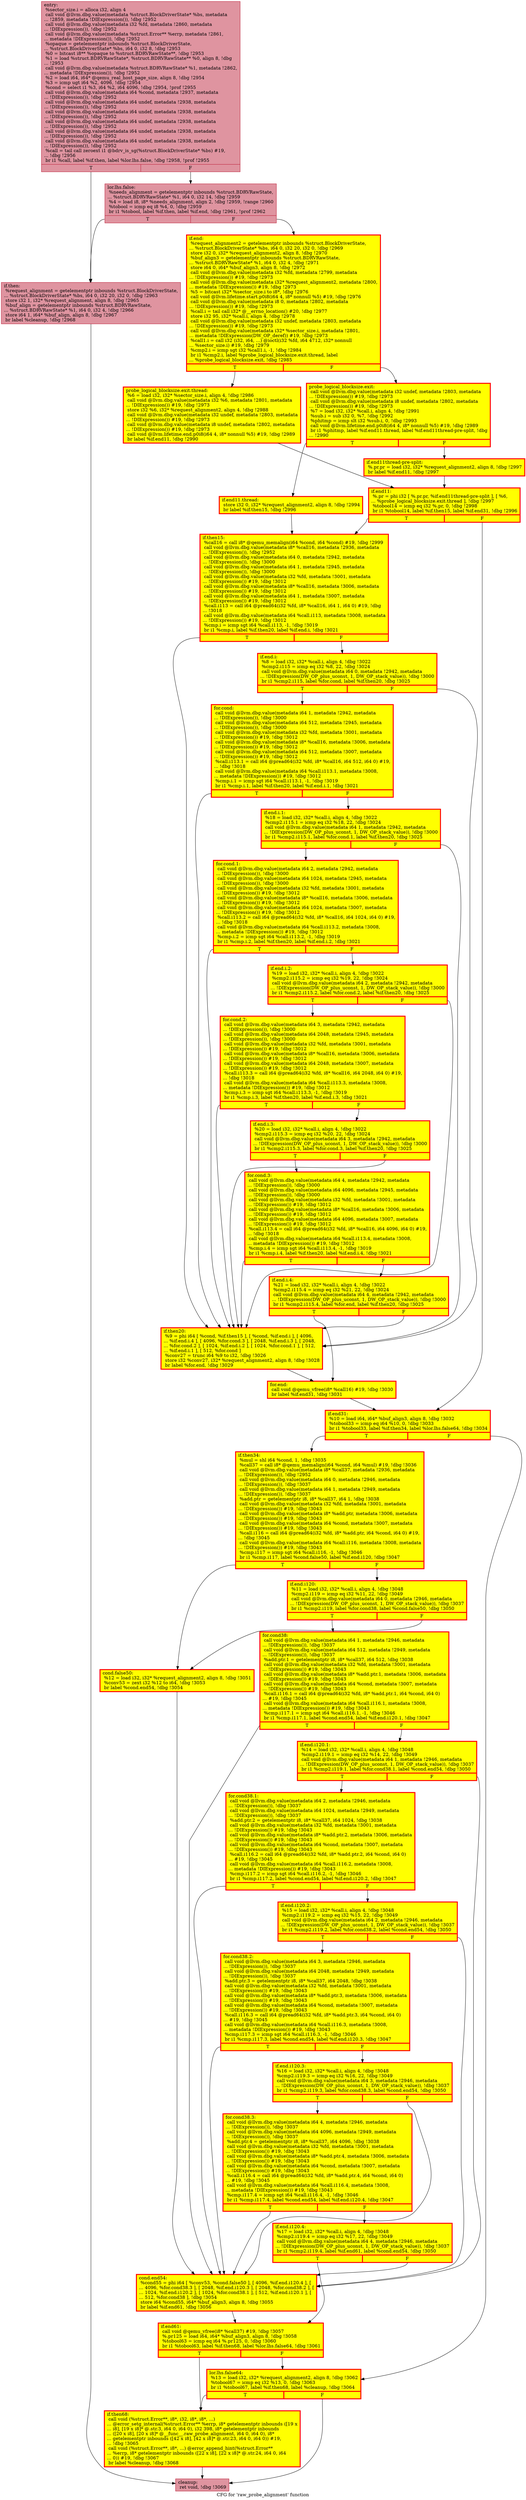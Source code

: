 digraph "CFG for 'raw_probe_alignment' function" {
	label="CFG for 'raw_probe_alignment' function";

	Node0x55582309f1b0 [shape=record,color="#b70d28ff", style=filled, fillcolor="#b70d2870",label="{entry:\l  %sector_size.i = alloca i32, align 4\l  call void @llvm.dbg.value(metadata %struct.BlockDriverState* %bs, metadata\l... !2859, metadata !DIExpression()), !dbg !2952\l  call void @llvm.dbg.value(metadata i32 %fd, metadata !2860, metadata\l... !DIExpression()), !dbg !2952\l  call void @llvm.dbg.value(metadata %struct.Error** %errp, metadata !2861,\l... metadata !DIExpression()), !dbg !2952\l  %opaque = getelementptr inbounds %struct.BlockDriverState,\l... %struct.BlockDriverState* %bs, i64 0, i32 8, !dbg !2953\l  %0 = bitcast i8** %opaque to %struct.BDRVRawState**, !dbg !2953\l  %1 = load %struct.BDRVRawState*, %struct.BDRVRawState** %0, align 8, !dbg\l... !2953\l  call void @llvm.dbg.value(metadata %struct.BDRVRawState* %1, metadata !2862,\l... metadata !DIExpression()), !dbg !2952\l  %2 = load i64, i64* @qemu_real_host_page_size, align 8, !dbg !2954\l  %3 = icmp ugt i64 %2, 4096, !dbg !2954\l  %cond = select i1 %3, i64 %2, i64 4096, !dbg !2954, !prof !2955\l  call void @llvm.dbg.value(metadata i64 %cond, metadata !2937, metadata\l... !DIExpression()), !dbg !2952\l  call void @llvm.dbg.value(metadata i64 undef, metadata !2938, metadata\l... !DIExpression()), !dbg !2952\l  call void @llvm.dbg.value(metadata i64 undef, metadata !2938, metadata\l... !DIExpression()), !dbg !2952\l  call void @llvm.dbg.value(metadata i64 undef, metadata !2938, metadata\l... !DIExpression()), !dbg !2952\l  call void @llvm.dbg.value(metadata i64 undef, metadata !2938, metadata\l... !DIExpression()), !dbg !2952\l  call void @llvm.dbg.value(metadata i64 undef, metadata !2938, metadata\l... !DIExpression()), !dbg !2952\l  %call = tail call zeroext i1 @bdrv_is_sg(%struct.BlockDriverState* %bs) #19,\l... !dbg !2956\l  br i1 %call, label %if.then, label %lor.lhs.false, !dbg !2958, !prof !2955\l|{<s0>T|<s1>F}}"];
	Node0x55582309f1b0:s0 -> Node0x5558230ab4e0;
	Node0x55582309f1b0:s1 -> Node0x5558230ab5c0;
	Node0x5558230ab5c0 [shape=record,color="#b70d28ff", style=filled, fillcolor="#b70d2870",label="{lor.lhs.false:                                    \l  %needs_alignment = getelementptr inbounds %struct.BDRVRawState,\l... %struct.BDRVRawState* %1, i64 0, i32 14, !dbg !2959\l  %4 = load i8, i8* %needs_alignment, align 2, !dbg !2959, !range !2960\l  %tobool = icmp eq i8 %4, 0, !dbg !2959\l  br i1 %tobool, label %if.then, label %if.end, !dbg !2961, !prof !2962\l|{<s0>T|<s1>F}}"];
	Node0x5558230ab5c0:s0 -> Node0x5558230ab4e0;
	Node0x5558230ab5c0:s1 -> Node0x5558230ab550;
	Node0x5558230ab4e0 [shape=record,color="#b70d28ff", style=filled, fillcolor="#b70d2870",label="{if.then:                                          \l  %request_alignment = getelementptr inbounds %struct.BlockDriverState,\l... %struct.BlockDriverState* %bs, i64 0, i32 20, i32 0, !dbg !2963\l  store i32 1, i32* %request_alignment, align 8, !dbg !2965\l  %buf_align = getelementptr inbounds %struct.BDRVRawState,\l... %struct.BDRVRawState* %1, i64 0, i32 4, !dbg !2966\l  store i64 1, i64* %buf_align, align 8, !dbg !2967\l  br label %cleanup, !dbg !2968\l}"];
	Node0x5558230ab4e0 -> Node0x5558230acaf0;
	Node0x5558230ab550 [shape=record,penwidth=3.0, style="filled", color="red", fillcolor="yellow",label="{if.end:                                           \l  %request_alignment2 = getelementptr inbounds %struct.BlockDriverState,\l... %struct.BlockDriverState* %bs, i64 0, i32 20, i32 0, !dbg !2969\l  store i32 0, i32* %request_alignment2, align 8, !dbg !2970\l  %buf_align3 = getelementptr inbounds %struct.BDRVRawState,\l... %struct.BDRVRawState* %1, i64 0, i32 4, !dbg !2971\l  store i64 0, i64* %buf_align3, align 8, !dbg !2972\l  call void @llvm.dbg.value(metadata i32 %fd, metadata !2799, metadata\l... !DIExpression()) #19, !dbg !2973\l  call void @llvm.dbg.value(metadata i32* %request_alignment2, metadata !2800,\l... metadata !DIExpression()) #19, !dbg !2973\l  %5 = bitcast i32* %sector_size.i to i8*, !dbg !2976\l  call void @llvm.lifetime.start.p0i8(i64 4, i8* nonnull %5) #19, !dbg !2976\l  call void @llvm.dbg.value(metadata i8 0, metadata !2802, metadata\l... !DIExpression()) #19, !dbg !2973\l  %call.i = tail call i32* @__errno_location() #20, !dbg !2977\l  store i32 95, i32* %call.i, align 4, !dbg !2978\l  call void @llvm.dbg.value(metadata i32 undef, metadata !2803, metadata\l... !DIExpression()) #19, !dbg !2973\l  call void @llvm.dbg.value(metadata i32* %sector_size.i, metadata !2801,\l... metadata !DIExpression(DW_OP_deref)) #19, !dbg !2973\l  %call1.i = call i32 (i32, i64, ...) @ioctl(i32 %fd, i64 4712, i32* nonnull\l... %sector_size.i) #19, !dbg !2979\l  %cmp2.i = icmp sgt i32 %call1.i, -1, !dbg !2984\l  br i1 %cmp2.i, label %probe_logical_blocksize.exit.thread, label\l... %probe_logical_blocksize.exit, !dbg !2985\l|{<s0>T|<s1>F}}"];
	Node0x5558230ab550:s0 -> Node0x5558232d4bd0;
	Node0x5558230ab550:s1 -> Node0x5558231facd0;
	Node0x5558232d4bd0 [shape=record,penwidth=3.0, style="filled", color="red", fillcolor="yellow",label="{probe_logical_blocksize.exit.thread:              \l  %6 = load i32, i32* %sector_size.i, align 4, !dbg !2986\l  call void @llvm.dbg.value(metadata i32 %6, metadata !2801, metadata\l... !DIExpression()) #19, !dbg !2973\l  store i32 %6, i32* %request_alignment2, align 4, !dbg !2988\l  call void @llvm.dbg.value(metadata i32 undef, metadata !2803, metadata\l... !DIExpression()) #19, !dbg !2973\l  call void @llvm.dbg.value(metadata i8 undef, metadata !2802, metadata\l... !DIExpression()) #19, !dbg !2973\l  call void @llvm.lifetime.end.p0i8(i64 4, i8* nonnull %5) #19, !dbg !2989\l  br label %if.end11, !dbg !2990\l}"];
	Node0x5558232d4bd0 -> Node0x5558230ad4d0;
	Node0x5558231facd0 [shape=record,penwidth=3.0, style="filled", color="red", fillcolor="yellow",label="{probe_logical_blocksize.exit:                     \l  call void @llvm.dbg.value(metadata i32 undef, metadata !2803, metadata\l... !DIExpression()) #19, !dbg !2973\l  call void @llvm.dbg.value(metadata i8 undef, metadata !2802, metadata\l... !DIExpression()) #19, !dbg !2973\l  %7 = load i32, i32* %call.i, align 4, !dbg !2991\l  %sub.i = sub i32 0, %7, !dbg !2992\l  %phitmp = icmp slt i32 %sub.i, 0, !dbg !2993\l  call void @llvm.lifetime.end.p0i8(i64 4, i8* nonnull %5) #19, !dbg !2989\l  br i1 %phitmp, label %if.end11.thread, label %if.end11thread-pre-split, !dbg\l... !2990\l|{<s0>T|<s1>F}}"];
	Node0x5558231facd0:s0 -> Node0x5558230cb490;
	Node0x5558231facd0:s1 -> Node0x555823254250;
	Node0x5558230cb490 [shape=record,penwidth=3.0, style="filled", color="red", fillcolor="yellow",label="{if.end11.thread:                                  \l  store i32 0, i32* %request_alignment2, align 8, !dbg !2994\l  br label %if.then15, !dbg !2996\l}"];
	Node0x5558230cb490 -> Node0x555822ec8240;
	Node0x555823254250 [shape=record,penwidth=3.0, style="filled", color="red", fillcolor="yellow",label="{if.end11thread-pre-split:                         \l  %.pr.pr = load i32, i32* %request_alignment2, align 8, !dbg !2997\l  br label %if.end11, !dbg !2997\l}"];
	Node0x555823254250 -> Node0x5558230ad4d0;
	Node0x5558230ad4d0 [shape=record,penwidth=3.0, style="filled", color="red", fillcolor="yellow",label="{if.end11:                                         \l  %.pr = phi i32 [ %.pr.pr, %if.end11thread-pre-split ], [ %6,\l... %probe_logical_blocksize.exit.thread ], !dbg !2997\l  %tobool14 = icmp eq i32 %.pr, 0, !dbg !2998\l  br i1 %tobool14, label %if.then15, label %if.end31, !dbg !2996\l|{<s0>T|<s1>F}}"];
	Node0x5558230ad4d0:s0 -> Node0x555822ec8240;
	Node0x5558230ad4d0:s1 -> Node0x5558230ae620;
	Node0x555822ec8240 [shape=record,penwidth=3.0, style="filled", color="red", fillcolor="yellow",label="{if.then15:                                        \l  %call16 = call i8* @qemu_memalign(i64 %cond, i64 %cond) #19, !dbg !2999\l  call void @llvm.dbg.value(metadata i8* %call16, metadata !2936, metadata\l... !DIExpression()), !dbg !2952\l  call void @llvm.dbg.value(metadata i64 0, metadata !2942, metadata\l... !DIExpression()), !dbg !3000\l  call void @llvm.dbg.value(metadata i64 1, metadata !2945, metadata\l... !DIExpression()), !dbg !3000\l  call void @llvm.dbg.value(metadata i32 %fd, metadata !3001, metadata\l... !DIExpression()) #19, !dbg !3012\l  call void @llvm.dbg.value(metadata i8* %call16, metadata !3006, metadata\l... !DIExpression()) #19, !dbg !3012\l  call void @llvm.dbg.value(metadata i64 1, metadata !3007, metadata\l... !DIExpression()) #19, !dbg !3012\l  %call.i113 = call i64 @pread64(i32 %fd, i8* %call16, i64 1, i64 0) #19, !dbg\l... !3018\l  call void @llvm.dbg.value(metadata i64 %call.i113, metadata !3008, metadata\l... !DIExpression()) #19, !dbg !3012\l  %cmp.i = icmp sgt i64 %call.i113, -1, !dbg !3019\l  br i1 %cmp.i, label %if.then20, label %if.end.i, !dbg !3021\l|{<s0>T|<s1>F}}"];
	Node0x555822ec8240:s0 -> Node0x555823096b90;
	Node0x555822ec8240:s1 -> Node0x5558230b6fd0;
	Node0x5558230ab790 [shape=record,penwidth=3.0, style="filled", color="red", fillcolor="yellow",label="{for.cond:                                         \l  call void @llvm.dbg.value(metadata i64 1, metadata !2942, metadata\l... !DIExpression()), !dbg !3000\l  call void @llvm.dbg.value(metadata i64 512, metadata !2945, metadata\l... !DIExpression()), !dbg !3000\l  call void @llvm.dbg.value(metadata i32 %fd, metadata !3001, metadata\l... !DIExpression()) #19, !dbg !3012\l  call void @llvm.dbg.value(metadata i8* %call16, metadata !3006, metadata\l... !DIExpression()) #19, !dbg !3012\l  call void @llvm.dbg.value(metadata i64 512, metadata !3007, metadata\l... !DIExpression()) #19, !dbg !3012\l  %call.i113.1 = call i64 @pread64(i32 %fd, i8* %call16, i64 512, i64 0) #19,\l... !dbg !3018\l  call void @llvm.dbg.value(metadata i64 %call.i113.1, metadata !3008,\l... metadata !DIExpression()) #19, !dbg !3012\l  %cmp.i.1 = icmp sgt i64 %call.i113.1, -1, !dbg !3019\l  br i1 %cmp.i.1, label %if.then20, label %if.end.i.1, !dbg !3021\l|{<s0>T|<s1>F}}"];
	Node0x5558230ab790:s0 -> Node0x555823096b90;
	Node0x5558230ab790:s1 -> Node0x55582311c3d0;
	Node0x5558230b6fd0 [shape=record,penwidth=3.0, style="filled", color="red", fillcolor="yellow",label="{if.end.i:                                         \l  %8 = load i32, i32* %call.i, align 4, !dbg !3022\l  %cmp2.i115 = icmp eq i32 %8, 22, !dbg !3024\l  call void @llvm.dbg.value(metadata i64 0, metadata !2942, metadata\l... !DIExpression(DW_OP_plus_uconst, 1, DW_OP_stack_value)), !dbg !3000\l  br i1 %cmp2.i115, label %for.cond, label %if.then20, !dbg !3025\l|{<s0>T|<s1>F}}"];
	Node0x5558230b6fd0:s0 -> Node0x5558230ab790;
	Node0x5558230b6fd0:s1 -> Node0x555823096b90;
	Node0x555823096b90 [shape=record,penwidth=3.0, style="filled", color="red", fillcolor="yellow",label="{if.then20:                                        \l  %9 = phi i64 [ %cond, %if.then15 ], [ %cond, %if.end.i ], [ 4096,\l... %if.end.i.4 ], [ 4096, %for.cond.3 ], [ 2048, %if.end.i.3 ], [ 2048,\l... %for.cond.2 ], [ 1024, %if.end.i.2 ], [ 1024, %for.cond.1 ], [ 512,\l... %if.end.i.1 ], [ 512, %for.cond ]\l  %conv27 = trunc i64 %9 to i32, !dbg !3026\l  store i32 %conv27, i32* %request_alignment2, align 8, !dbg !3028\l  br label %for.end, !dbg !3029\l}"];
	Node0x555823096b90 -> Node0x5558230a9460;
	Node0x5558230a9460 [shape=record,penwidth=3.0, style="filled", color="red", fillcolor="yellow",label="{for.end:                                          \l  call void @qemu_vfree(i8* %call16) #19, !dbg !3030\l  br label %if.end31, !dbg !3031\l}"];
	Node0x5558230a9460 -> Node0x5558230ae620;
	Node0x5558230ae620 [shape=record,penwidth=3.0, style="filled", color="red", fillcolor="yellow",label="{if.end31:                                         \l  %10 = load i64, i64* %buf_align3, align 8, !dbg !3032\l  %tobool33 = icmp eq i64 %10, 0, !dbg !3033\l  br i1 %tobool33, label %if.then34, label %lor.lhs.false64, !dbg !3034\l|{<s0>T|<s1>F}}"];
	Node0x5558230ae620:s0 -> Node0x555823091020;
	Node0x5558230ae620:s1 -> Node0x55582301e8a0;
	Node0x555823091020 [shape=record,penwidth=3.0, style="filled", color="red", fillcolor="yellow",label="{if.then34:                                        \l  %mul = shl i64 %cond, 1, !dbg !3035\l  %call37 = call i8* @qemu_memalign(i64 %cond, i64 %mul) #19, !dbg !3036\l  call void @llvm.dbg.value(metadata i8* %call37, metadata !2936, metadata\l... !DIExpression()), !dbg !2952\l  call void @llvm.dbg.value(metadata i64 0, metadata !2946, metadata\l... !DIExpression()), !dbg !3037\l  call void @llvm.dbg.value(metadata i64 1, metadata !2949, metadata\l... !DIExpression()), !dbg !3037\l  %add.ptr = getelementptr i8, i8* %call37, i64 1, !dbg !3038\l  call void @llvm.dbg.value(metadata i32 %fd, metadata !3001, metadata\l... !DIExpression()) #19, !dbg !3043\l  call void @llvm.dbg.value(metadata i8* %add.ptr, metadata !3006, metadata\l... !DIExpression()) #19, !dbg !3043\l  call void @llvm.dbg.value(metadata i64 %cond, metadata !3007, metadata\l... !DIExpression()) #19, !dbg !3043\l  %call.i116 = call i64 @pread64(i32 %fd, i8* %add.ptr, i64 %cond, i64 0) #19,\l... !dbg !3045\l  call void @llvm.dbg.value(metadata i64 %call.i116, metadata !3008, metadata\l... !DIExpression()) #19, !dbg !3043\l  %cmp.i117 = icmp sgt i64 %call.i116, -1, !dbg !3046\l  br i1 %cmp.i117, label %cond.false50, label %if.end.i120, !dbg !3047\l|{<s0>T|<s1>F}}"];
	Node0x555823091020:s0 -> Node0x5558230b7740;
	Node0x555823091020:s1 -> Node0x5558230ba940;
	Node0x5558230b6500 [shape=record,penwidth=3.0, style="filled", color="red", fillcolor="yellow",label="{for.cond38:                                       \l  call void @llvm.dbg.value(metadata i64 1, metadata !2946, metadata\l... !DIExpression()), !dbg !3037\l  call void @llvm.dbg.value(metadata i64 512, metadata !2949, metadata\l... !DIExpression()), !dbg !3037\l  %add.ptr.1 = getelementptr i8, i8* %call37, i64 512, !dbg !3038\l  call void @llvm.dbg.value(metadata i32 %fd, metadata !3001, metadata\l... !DIExpression()) #19, !dbg !3043\l  call void @llvm.dbg.value(metadata i8* %add.ptr.1, metadata !3006, metadata\l... !DIExpression()) #19, !dbg !3043\l  call void @llvm.dbg.value(metadata i64 %cond, metadata !3007, metadata\l... !DIExpression()) #19, !dbg !3043\l  %call.i116.1 = call i64 @pread64(i32 %fd, i8* %add.ptr.1, i64 %cond, i64 0)\l... #19, !dbg !3045\l  call void @llvm.dbg.value(metadata i64 %call.i116.1, metadata !3008,\l... metadata !DIExpression()) #19, !dbg !3043\l  %cmp.i117.1 = icmp sgt i64 %call.i116.1, -1, !dbg !3046\l  br i1 %cmp.i117.1, label %cond.end54, label %if.end.i120.1, !dbg !3047\l|{<s0>T|<s1>F}}"];
	Node0x5558230b6500:s0 -> Node0x5558230b77c0;
	Node0x5558230b6500:s1 -> Node0x5558230b6350;
	Node0x5558230ba940 [shape=record,penwidth=3.0, style="filled", color="red", fillcolor="yellow",label="{if.end.i120:                                      \l  %11 = load i32, i32* %call.i, align 4, !dbg !3048\l  %cmp2.i119 = icmp eq i32 %11, 22, !dbg !3049\l  call void @llvm.dbg.value(metadata i64 0, metadata !2946, metadata\l... !DIExpression(DW_OP_plus_uconst, 1, DW_OP_stack_value)), !dbg !3037\l  br i1 %cmp2.i119, label %for.cond38, label %cond.false50, !dbg !3050\l|{<s0>T|<s1>F}}"];
	Node0x5558230ba940:s0 -> Node0x5558230b6500;
	Node0x5558230ba940:s1 -> Node0x5558230b7740;
	Node0x5558230b7740 [shape=record,penwidth=3.0, style="filled", color="red", fillcolor="yellow",label="{cond.false50:                                     \l  %12 = load i32, i32* %request_alignment2, align 8, !dbg !3051\l  %conv53 = zext i32 %12 to i64, !dbg !3053\l  br label %cond.end54, !dbg !3054\l}"];
	Node0x5558230b7740 -> Node0x5558230b77c0;
	Node0x5558230b77c0 [shape=record,penwidth=3.0, style="filled", color="red", fillcolor="yellow",label="{cond.end54:                                       \l  %cond55 = phi i64 [ %conv53, %cond.false50 ], [ 4096, %if.end.i120.4 ], [\l... 4096, %for.cond38.3 ], [ 2048, %if.end.i120.3 ], [ 2048, %for.cond38.2 ], [\l... 1024, %if.end.i120.2 ], [ 1024, %for.cond38.1 ], [ 512, %if.end.i120.1 ], [\l... 512, %for.cond38 ], !dbg !3054\l  store i64 %cond55, i64* %buf_align3, align 8, !dbg !3055\l  br label %if.end61, !dbg !3056\l}"];
	Node0x5558230b77c0 -> Node0x555823091070;
	Node0x555823091070 [shape=record,penwidth=3.0, style="filled", color="red", fillcolor="yellow",label="{if.end61:                                         \l  call void @qemu_vfree(i8* %call37) #19, !dbg !3057\l  %.pr125 = load i64, i64* %buf_align3, align 8, !dbg !3058\l  %tobool63 = icmp eq i64 %.pr125, 0, !dbg !3060\l  br i1 %tobool63, label %if.then68, label %lor.lhs.false64, !dbg !3061\l|{<s0>T|<s1>F}}"];
	Node0x555823091070:s0 -> Node0x55582301e800;
	Node0x555823091070:s1 -> Node0x55582301e8a0;
	Node0x55582301e8a0 [shape=record,penwidth=3.0, style="filled", color="red", fillcolor="yellow",label="{lor.lhs.false64:                                  \l  %13 = load i32, i32* %request_alignment2, align 8, !dbg !3062\l  %tobool67 = icmp eq i32 %13, 0, !dbg !3063\l  br i1 %tobool67, label %if.then68, label %cleanup, !dbg !3064\l|{<s0>T|<s1>F}}"];
	Node0x55582301e8a0:s0 -> Node0x55582301e800;
	Node0x55582301e8a0:s1 -> Node0x5558230acaf0;
	Node0x55582301e800 [shape=record,penwidth=3.0, style="filled", color="red", fillcolor="yellow",label="{if.then68:                                        \l  call void (%struct.Error**, i8*, i32, i8*, i8*, ...)\l... @error_setg_internal(%struct.Error** %errp, i8* getelementptr inbounds ([19 x\l... i8], [19 x i8]* @.str.3, i64 0, i64 0), i32 398, i8* getelementptr inbounds\l... ([20 x i8], [20 x i8]* @__func__.raw_probe_alignment, i64 0, i64 0), i8*\l... getelementptr inbounds ([42 x i8], [42 x i8]* @.str.23, i64 0, i64 0)) #19,\l... !dbg !3065\l  call void (%struct.Error**, i8*, ...) @error_append_hint(%struct.Error**\l... %errp, i8* getelementptr inbounds ([22 x i8], [22 x i8]* @.str.24, i64 0, i64\l... 0)) #19, !dbg !3067\l  br label %cleanup, !dbg !3068\l}"];
	Node0x55582301e800 -> Node0x5558230acaf0;
	Node0x5558230acaf0 [shape=record,color="#b70d28ff", style=filled, fillcolor="#b70d2870",label="{cleanup:                                          \l  ret void, !dbg !3069\l}"];
	Node0x5558230b6350 [shape=record,penwidth=3.0, style="filled", color="red", fillcolor="yellow",label="{if.end.i120.1:                                    \l  %14 = load i32, i32* %call.i, align 4, !dbg !3048\l  %cmp2.i119.1 = icmp eq i32 %14, 22, !dbg !3049\l  call void @llvm.dbg.value(metadata i64 1, metadata !2946, metadata\l... !DIExpression(DW_OP_plus_uconst, 1, DW_OP_stack_value)), !dbg !3037\l  br i1 %cmp2.i119.1, label %for.cond38.1, label %cond.end54, !dbg !3050\l|{<s0>T|<s1>F}}"];
	Node0x5558230b6350:s0 -> Node0x55582322bcc0;
	Node0x5558230b6350:s1 -> Node0x5558230b77c0;
	Node0x55582322bcc0 [shape=record,penwidth=3.0, style="filled", color="red", fillcolor="yellow",label="{for.cond38.1:                                     \l  call void @llvm.dbg.value(metadata i64 2, metadata !2946, metadata\l... !DIExpression()), !dbg !3037\l  call void @llvm.dbg.value(metadata i64 1024, metadata !2949, metadata\l... !DIExpression()), !dbg !3037\l  %add.ptr.2 = getelementptr i8, i8* %call37, i64 1024, !dbg !3038\l  call void @llvm.dbg.value(metadata i32 %fd, metadata !3001, metadata\l... !DIExpression()) #19, !dbg !3043\l  call void @llvm.dbg.value(metadata i8* %add.ptr.2, metadata !3006, metadata\l... !DIExpression()) #19, !dbg !3043\l  call void @llvm.dbg.value(metadata i64 %cond, metadata !3007, metadata\l... !DIExpression()) #19, !dbg !3043\l  %call.i116.2 = call i64 @pread64(i32 %fd, i8* %add.ptr.2, i64 %cond, i64 0)\l... #19, !dbg !3045\l  call void @llvm.dbg.value(metadata i64 %call.i116.2, metadata !3008,\l... metadata !DIExpression()) #19, !dbg !3043\l  %cmp.i117.2 = icmp sgt i64 %call.i116.2, -1, !dbg !3046\l  br i1 %cmp.i117.2, label %cond.end54, label %if.end.i120.2, !dbg !3047\l|{<s0>T|<s1>F}}"];
	Node0x55582322bcc0:s0 -> Node0x5558230b77c0;
	Node0x55582322bcc0:s1 -> Node0x555823098210;
	Node0x555823098210 [shape=record,penwidth=3.0, style="filled", color="red", fillcolor="yellow",label="{if.end.i120.2:                                    \l  %15 = load i32, i32* %call.i, align 4, !dbg !3048\l  %cmp2.i119.2 = icmp eq i32 %15, 22, !dbg !3049\l  call void @llvm.dbg.value(metadata i64 2, metadata !2946, metadata\l... !DIExpression(DW_OP_plus_uconst, 1, DW_OP_stack_value)), !dbg !3037\l  br i1 %cmp2.i119.2, label %for.cond38.2, label %cond.end54, !dbg !3050\l|{<s0>T|<s1>F}}"];
	Node0x555823098210:s0 -> Node0x5558230a9b20;
	Node0x555823098210:s1 -> Node0x5558230b77c0;
	Node0x5558230a9b20 [shape=record,penwidth=3.0, style="filled", color="red", fillcolor="yellow",label="{for.cond38.2:                                     \l  call void @llvm.dbg.value(metadata i64 3, metadata !2946, metadata\l... !DIExpression()), !dbg !3037\l  call void @llvm.dbg.value(metadata i64 2048, metadata !2949, metadata\l... !DIExpression()), !dbg !3037\l  %add.ptr.3 = getelementptr i8, i8* %call37, i64 2048, !dbg !3038\l  call void @llvm.dbg.value(metadata i32 %fd, metadata !3001, metadata\l... !DIExpression()) #19, !dbg !3043\l  call void @llvm.dbg.value(metadata i8* %add.ptr.3, metadata !3006, metadata\l... !DIExpression()) #19, !dbg !3043\l  call void @llvm.dbg.value(metadata i64 %cond, metadata !3007, metadata\l... !DIExpression()) #19, !dbg !3043\l  %call.i116.3 = call i64 @pread64(i32 %fd, i8* %add.ptr.3, i64 %cond, i64 0)\l... #19, !dbg !3045\l  call void @llvm.dbg.value(metadata i64 %call.i116.3, metadata !3008,\l... metadata !DIExpression()) #19, !dbg !3043\l  %cmp.i117.3 = icmp sgt i64 %call.i116.3, -1, !dbg !3046\l  br i1 %cmp.i117.3, label %cond.end54, label %if.end.i120.3, !dbg !3047\l|{<s0>T|<s1>F}}"];
	Node0x5558230a9b20:s0 -> Node0x5558230b77c0;
	Node0x5558230a9b20:s1 -> Node0x5558230c27f0;
	Node0x5558230c27f0 [shape=record,penwidth=3.0, style="filled", color="red", fillcolor="yellow",label="{if.end.i120.3:                                    \l  %16 = load i32, i32* %call.i, align 4, !dbg !3048\l  %cmp2.i119.3 = icmp eq i32 %16, 22, !dbg !3049\l  call void @llvm.dbg.value(metadata i64 3, metadata !2946, metadata\l... !DIExpression(DW_OP_plus_uconst, 1, DW_OP_stack_value)), !dbg !3037\l  br i1 %cmp2.i119.3, label %for.cond38.3, label %cond.end54, !dbg !3050\l|{<s0>T|<s1>F}}"];
	Node0x5558230c27f0:s0 -> Node0x5558231ba4a0;
	Node0x5558230c27f0:s1 -> Node0x5558230b77c0;
	Node0x5558231ba4a0 [shape=record,penwidth=3.0, style="filled", color="red", fillcolor="yellow",label="{for.cond38.3:                                     \l  call void @llvm.dbg.value(metadata i64 4, metadata !2946, metadata\l... !DIExpression()), !dbg !3037\l  call void @llvm.dbg.value(metadata i64 4096, metadata !2949, metadata\l... !DIExpression()), !dbg !3037\l  %add.ptr.4 = getelementptr i8, i8* %call37, i64 4096, !dbg !3038\l  call void @llvm.dbg.value(metadata i32 %fd, metadata !3001, metadata\l... !DIExpression()) #19, !dbg !3043\l  call void @llvm.dbg.value(metadata i8* %add.ptr.4, metadata !3006, metadata\l... !DIExpression()) #19, !dbg !3043\l  call void @llvm.dbg.value(metadata i64 %cond, metadata !3007, metadata\l... !DIExpression()) #19, !dbg !3043\l  %call.i116.4 = call i64 @pread64(i32 %fd, i8* %add.ptr.4, i64 %cond, i64 0)\l... #19, !dbg !3045\l  call void @llvm.dbg.value(metadata i64 %call.i116.4, metadata !3008,\l... metadata !DIExpression()) #19, !dbg !3043\l  %cmp.i117.4 = icmp sgt i64 %call.i116.4, -1, !dbg !3046\l  br i1 %cmp.i117.4, label %cond.end54, label %if.end.i120.4, !dbg !3047\l|{<s0>T|<s1>F}}"];
	Node0x5558231ba4a0:s0 -> Node0x5558230b77c0;
	Node0x5558231ba4a0:s1 -> Node0x555823226150;
	Node0x555823226150 [shape=record,penwidth=3.0, style="filled", color="red", fillcolor="yellow",label="{if.end.i120.4:                                    \l  %17 = load i32, i32* %call.i, align 4, !dbg !3048\l  %cmp2.i119.4 = icmp eq i32 %17, 22, !dbg !3049\l  call void @llvm.dbg.value(metadata i64 4, metadata !2946, metadata\l... !DIExpression(DW_OP_plus_uconst, 1, DW_OP_stack_value)), !dbg !3037\l  br i1 %cmp2.i119.4, label %if.end61, label %cond.end54, !dbg !3050\l|{<s0>T|<s1>F}}"];
	Node0x555823226150:s0 -> Node0x555823091070;
	Node0x555823226150:s1 -> Node0x5558230b77c0;
	Node0x55582311c3d0 [shape=record,penwidth=3.0, style="filled", color="red", fillcolor="yellow",label="{if.end.i.1:                                       \l  %18 = load i32, i32* %call.i, align 4, !dbg !3022\l  %cmp2.i115.1 = icmp eq i32 %18, 22, !dbg !3024\l  call void @llvm.dbg.value(metadata i64 1, metadata !2942, metadata\l... !DIExpression(DW_OP_plus_uconst, 1, DW_OP_stack_value)), !dbg !3000\l  br i1 %cmp2.i115.1, label %for.cond.1, label %if.then20, !dbg !3025\l|{<s0>T|<s1>F}}"];
	Node0x55582311c3d0:s0 -> Node0x555822f5df80;
	Node0x55582311c3d0:s1 -> Node0x555823096b90;
	Node0x555822f5df80 [shape=record,penwidth=3.0, style="filled", color="red", fillcolor="yellow",label="{for.cond.1:                                       \l  call void @llvm.dbg.value(metadata i64 2, metadata !2942, metadata\l... !DIExpression()), !dbg !3000\l  call void @llvm.dbg.value(metadata i64 1024, metadata !2945, metadata\l... !DIExpression()), !dbg !3000\l  call void @llvm.dbg.value(metadata i32 %fd, metadata !3001, metadata\l... !DIExpression()) #19, !dbg !3012\l  call void @llvm.dbg.value(metadata i8* %call16, metadata !3006, metadata\l... !DIExpression()) #19, !dbg !3012\l  call void @llvm.dbg.value(metadata i64 1024, metadata !3007, metadata\l... !DIExpression()) #19, !dbg !3012\l  %call.i113.2 = call i64 @pread64(i32 %fd, i8* %call16, i64 1024, i64 0) #19,\l... !dbg !3018\l  call void @llvm.dbg.value(metadata i64 %call.i113.2, metadata !3008,\l... metadata !DIExpression()) #19, !dbg !3012\l  %cmp.i.2 = icmp sgt i64 %call.i113.2, -1, !dbg !3019\l  br i1 %cmp.i.2, label %if.then20, label %if.end.i.2, !dbg !3021\l|{<s0>T|<s1>F}}"];
	Node0x555822f5df80:s0 -> Node0x555823096b90;
	Node0x555822f5df80:s1 -> Node0x5558230b6670;
	Node0x5558230b6670 [shape=record,penwidth=3.0, style="filled", color="red", fillcolor="yellow",label="{if.end.i.2:                                       \l  %19 = load i32, i32* %call.i, align 4, !dbg !3022\l  %cmp2.i115.2 = icmp eq i32 %19, 22, !dbg !3024\l  call void @llvm.dbg.value(metadata i64 2, metadata !2942, metadata\l... !DIExpression(DW_OP_plus_uconst, 1, DW_OP_stack_value)), !dbg !3000\l  br i1 %cmp2.i115.2, label %for.cond.2, label %if.then20, !dbg !3025\l|{<s0>T|<s1>F}}"];
	Node0x5558230b6670:s0 -> Node0x555823094470;
	Node0x5558230b6670:s1 -> Node0x555823096b90;
	Node0x555823094470 [shape=record,penwidth=3.0, style="filled", color="red", fillcolor="yellow",label="{for.cond.2:                                       \l  call void @llvm.dbg.value(metadata i64 3, metadata !2942, metadata\l... !DIExpression()), !dbg !3000\l  call void @llvm.dbg.value(metadata i64 2048, metadata !2945, metadata\l... !DIExpression()), !dbg !3000\l  call void @llvm.dbg.value(metadata i32 %fd, metadata !3001, metadata\l... !DIExpression()) #19, !dbg !3012\l  call void @llvm.dbg.value(metadata i8* %call16, metadata !3006, metadata\l... !DIExpression()) #19, !dbg !3012\l  call void @llvm.dbg.value(metadata i64 2048, metadata !3007, metadata\l... !DIExpression()) #19, !dbg !3012\l  %call.i113.3 = call i64 @pread64(i32 %fd, i8* %call16, i64 2048, i64 0) #19,\l... !dbg !3018\l  call void @llvm.dbg.value(metadata i64 %call.i113.3, metadata !3008,\l... metadata !DIExpression()) #19, !dbg !3012\l  %cmp.i.3 = icmp sgt i64 %call.i113.3, -1, !dbg !3019\l  br i1 %cmp.i.3, label %if.then20, label %if.end.i.3, !dbg !3021\l|{<s0>T|<s1>F}}"];
	Node0x555823094470:s0 -> Node0x555823096b90;
	Node0x555823094470:s1 -> Node0x55582310d840;
	Node0x55582310d840 [shape=record,penwidth=3.0, style="filled", color="red", fillcolor="yellow",label="{if.end.i.3:                                       \l  %20 = load i32, i32* %call.i, align 4, !dbg !3022\l  %cmp2.i115.3 = icmp eq i32 %20, 22, !dbg !3024\l  call void @llvm.dbg.value(metadata i64 3, metadata !2942, metadata\l... !DIExpression(DW_OP_plus_uconst, 1, DW_OP_stack_value)), !dbg !3000\l  br i1 %cmp2.i115.3, label %for.cond.3, label %if.then20, !dbg !3025\l|{<s0>T|<s1>F}}"];
	Node0x55582310d840:s0 -> Node0x555823266d40;
	Node0x55582310d840:s1 -> Node0x555823096b90;
	Node0x555823266d40 [shape=record,penwidth=3.0, style="filled", color="red", fillcolor="yellow",label="{for.cond.3:                                       \l  call void @llvm.dbg.value(metadata i64 4, metadata !2942, metadata\l... !DIExpression()), !dbg !3000\l  call void @llvm.dbg.value(metadata i64 4096, metadata !2945, metadata\l... !DIExpression()), !dbg !3000\l  call void @llvm.dbg.value(metadata i32 %fd, metadata !3001, metadata\l... !DIExpression()) #19, !dbg !3012\l  call void @llvm.dbg.value(metadata i8* %call16, metadata !3006, metadata\l... !DIExpression()) #19, !dbg !3012\l  call void @llvm.dbg.value(metadata i64 4096, metadata !3007, metadata\l... !DIExpression()) #19, !dbg !3012\l  %call.i113.4 = call i64 @pread64(i32 %fd, i8* %call16, i64 4096, i64 0) #19,\l... !dbg !3018\l  call void @llvm.dbg.value(metadata i64 %call.i113.4, metadata !3008,\l... metadata !DIExpression()) #19, !dbg !3012\l  %cmp.i.4 = icmp sgt i64 %call.i113.4, -1, !dbg !3019\l  br i1 %cmp.i.4, label %if.then20, label %if.end.i.4, !dbg !3021\l|{<s0>T|<s1>F}}"];
	Node0x555823266d40:s0 -> Node0x555823096b90;
	Node0x555823266d40:s1 -> Node0x5558231f09a0;
	Node0x5558231f09a0 [shape=record,penwidth=3.0, style="filled", color="red", fillcolor="yellow",label="{if.end.i.4:                                       \l  %21 = load i32, i32* %call.i, align 4, !dbg !3022\l  %cmp2.i115.4 = icmp eq i32 %21, 22, !dbg !3024\l  call void @llvm.dbg.value(metadata i64 4, metadata !2942, metadata\l... !DIExpression(DW_OP_plus_uconst, 1, DW_OP_stack_value)), !dbg !3000\l  br i1 %cmp2.i115.4, label %for.end, label %if.then20, !dbg !3025\l|{<s0>T|<s1>F}}"];
	Node0x5558231f09a0:s0 -> Node0x5558230a9460;
	Node0x5558231f09a0:s1 -> Node0x555823096b90;
}
